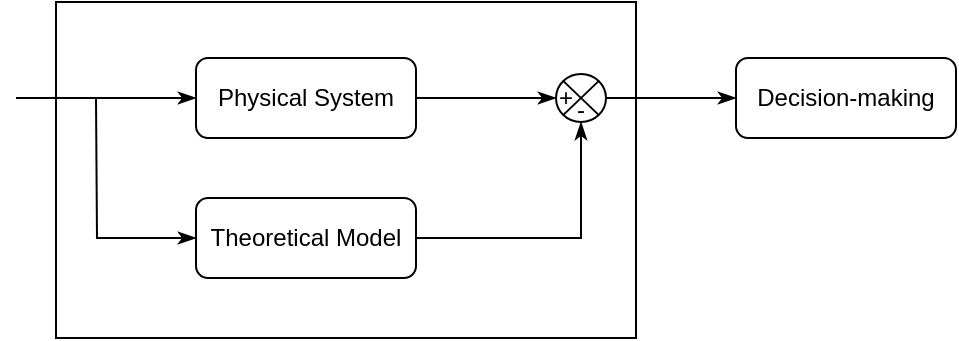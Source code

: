 <mxfile version="13.6.2" type="google"><diagram id="ohUS9bAA3_akaOwHTMQO" name="Page-1"><mxGraphModel dx="813" dy="446" grid="1" gridSize="10" guides="1" tooltips="1" connect="1" arrows="1" fold="1" page="1" pageScale="1" pageWidth="850" pageHeight="1100" math="0" shadow="0"><root><mxCell id="0"/><mxCell id="1" parent="0"/><mxCell id="Rw1EkeK-CYKG7yZhUR5u-5" style="edgeStyle=orthogonalEdgeStyle;rounded=0;orthogonalLoop=1;jettySize=auto;html=1;exitX=0;exitY=0.5;exitDx=0;exitDy=0;startArrow=classicThin;startFill=1;endArrow=none;endFill=0;" edge="1" parent="1" source="Rw1EkeK-CYKG7yZhUR5u-1"><mxGeometry relative="1" as="geometry"><mxPoint x="200" y="220" as="targetPoint"/></mxGeometry></mxCell><mxCell id="Rw1EkeK-CYKG7yZhUR5u-12" style="edgeStyle=orthogonalEdgeStyle;rounded=0;orthogonalLoop=1;jettySize=auto;html=1;exitX=1;exitY=0.5;exitDx=0;exitDy=0;entryX=0;entryY=0.5;entryDx=0;entryDy=0;entryPerimeter=0;startArrow=none;startFill=0;endArrow=classicThin;endFill=1;" edge="1" parent="1" source="Rw1EkeK-CYKG7yZhUR5u-1" target="Rw1EkeK-CYKG7yZhUR5u-7"><mxGeometry relative="1" as="geometry"/></mxCell><mxCell id="Rw1EkeK-CYKG7yZhUR5u-1" value="Physical System" style="rounded=1;whiteSpace=wrap;html=1;" vertex="1" parent="1"><mxGeometry x="290" y="200" width="110" height="40" as="geometry"/></mxCell><mxCell id="Rw1EkeK-CYKG7yZhUR5u-6" style="edgeStyle=orthogonalEdgeStyle;rounded=0;orthogonalLoop=1;jettySize=auto;html=1;exitX=0;exitY=0.5;exitDx=0;exitDy=0;startArrow=classicThin;startFill=1;endArrow=none;endFill=0;" edge="1" parent="1" source="Rw1EkeK-CYKG7yZhUR5u-3"><mxGeometry relative="1" as="geometry"><mxPoint x="240" y="220" as="targetPoint"/></mxGeometry></mxCell><mxCell id="Rw1EkeK-CYKG7yZhUR5u-11" style="edgeStyle=orthogonalEdgeStyle;rounded=0;orthogonalLoop=1;jettySize=auto;html=1;exitX=1;exitY=0.5;exitDx=0;exitDy=0;entryX=0.5;entryY=1;entryDx=0;entryDy=0;startArrow=none;startFill=0;endArrow=classicThin;endFill=1;" edge="1" parent="1" source="Rw1EkeK-CYKG7yZhUR5u-3" target="Rw1EkeK-CYKG7yZhUR5u-9"><mxGeometry relative="1" as="geometry"/></mxCell><mxCell id="Rw1EkeK-CYKG7yZhUR5u-3" value="Theoretical Model" style="rounded=1;whiteSpace=wrap;html=1;" vertex="1" parent="1"><mxGeometry x="290" y="270" width="110" height="40" as="geometry"/></mxCell><mxCell id="Rw1EkeK-CYKG7yZhUR5u-14" style="edgeStyle=orthogonalEdgeStyle;rounded=0;orthogonalLoop=1;jettySize=auto;html=1;exitX=1;exitY=0.5;exitDx=0;exitDy=0;exitPerimeter=0;startArrow=none;startFill=0;endArrow=classicThin;endFill=1;" edge="1" parent="1" source="Rw1EkeK-CYKG7yZhUR5u-7"><mxGeometry relative="1" as="geometry"><mxPoint x="560" y="220" as="targetPoint"/></mxGeometry></mxCell><mxCell id="Rw1EkeK-CYKG7yZhUR5u-7" value="" style="verticalLabelPosition=bottom;verticalAlign=top;html=1;shape=mxgraph.flowchart.or;fillColor=none;" vertex="1" parent="1"><mxGeometry x="470" y="208" width="25" height="24" as="geometry"/></mxCell><mxCell id="Rw1EkeK-CYKG7yZhUR5u-8" value="+" style="text;html=1;strokeColor=none;fillColor=none;align=center;verticalAlign=middle;whiteSpace=wrap;rounded=0;" vertex="1" parent="1"><mxGeometry x="460" y="220" width="30" as="geometry"/></mxCell><mxCell id="Rw1EkeK-CYKG7yZhUR5u-9" value="-" style="text;html=1;strokeColor=none;fillColor=none;align=center;verticalAlign=middle;whiteSpace=wrap;rounded=0;" vertex="1" parent="1"><mxGeometry x="470" y="220" width="25" height="12" as="geometry"/></mxCell><mxCell id="Rw1EkeK-CYKG7yZhUR5u-15" value="" style="rounded=0;whiteSpace=wrap;html=1;fillColor=none;" vertex="1" parent="1"><mxGeometry x="220" y="172" width="290" height="168" as="geometry"/></mxCell><mxCell id="Rw1EkeK-CYKG7yZhUR5u-16" value="Decision-making" style="rounded=1;whiteSpace=wrap;html=1;fillColor=none;" vertex="1" parent="1"><mxGeometry x="560" y="200" width="110" height="40" as="geometry"/></mxCell></root></mxGraphModel></diagram></mxfile>